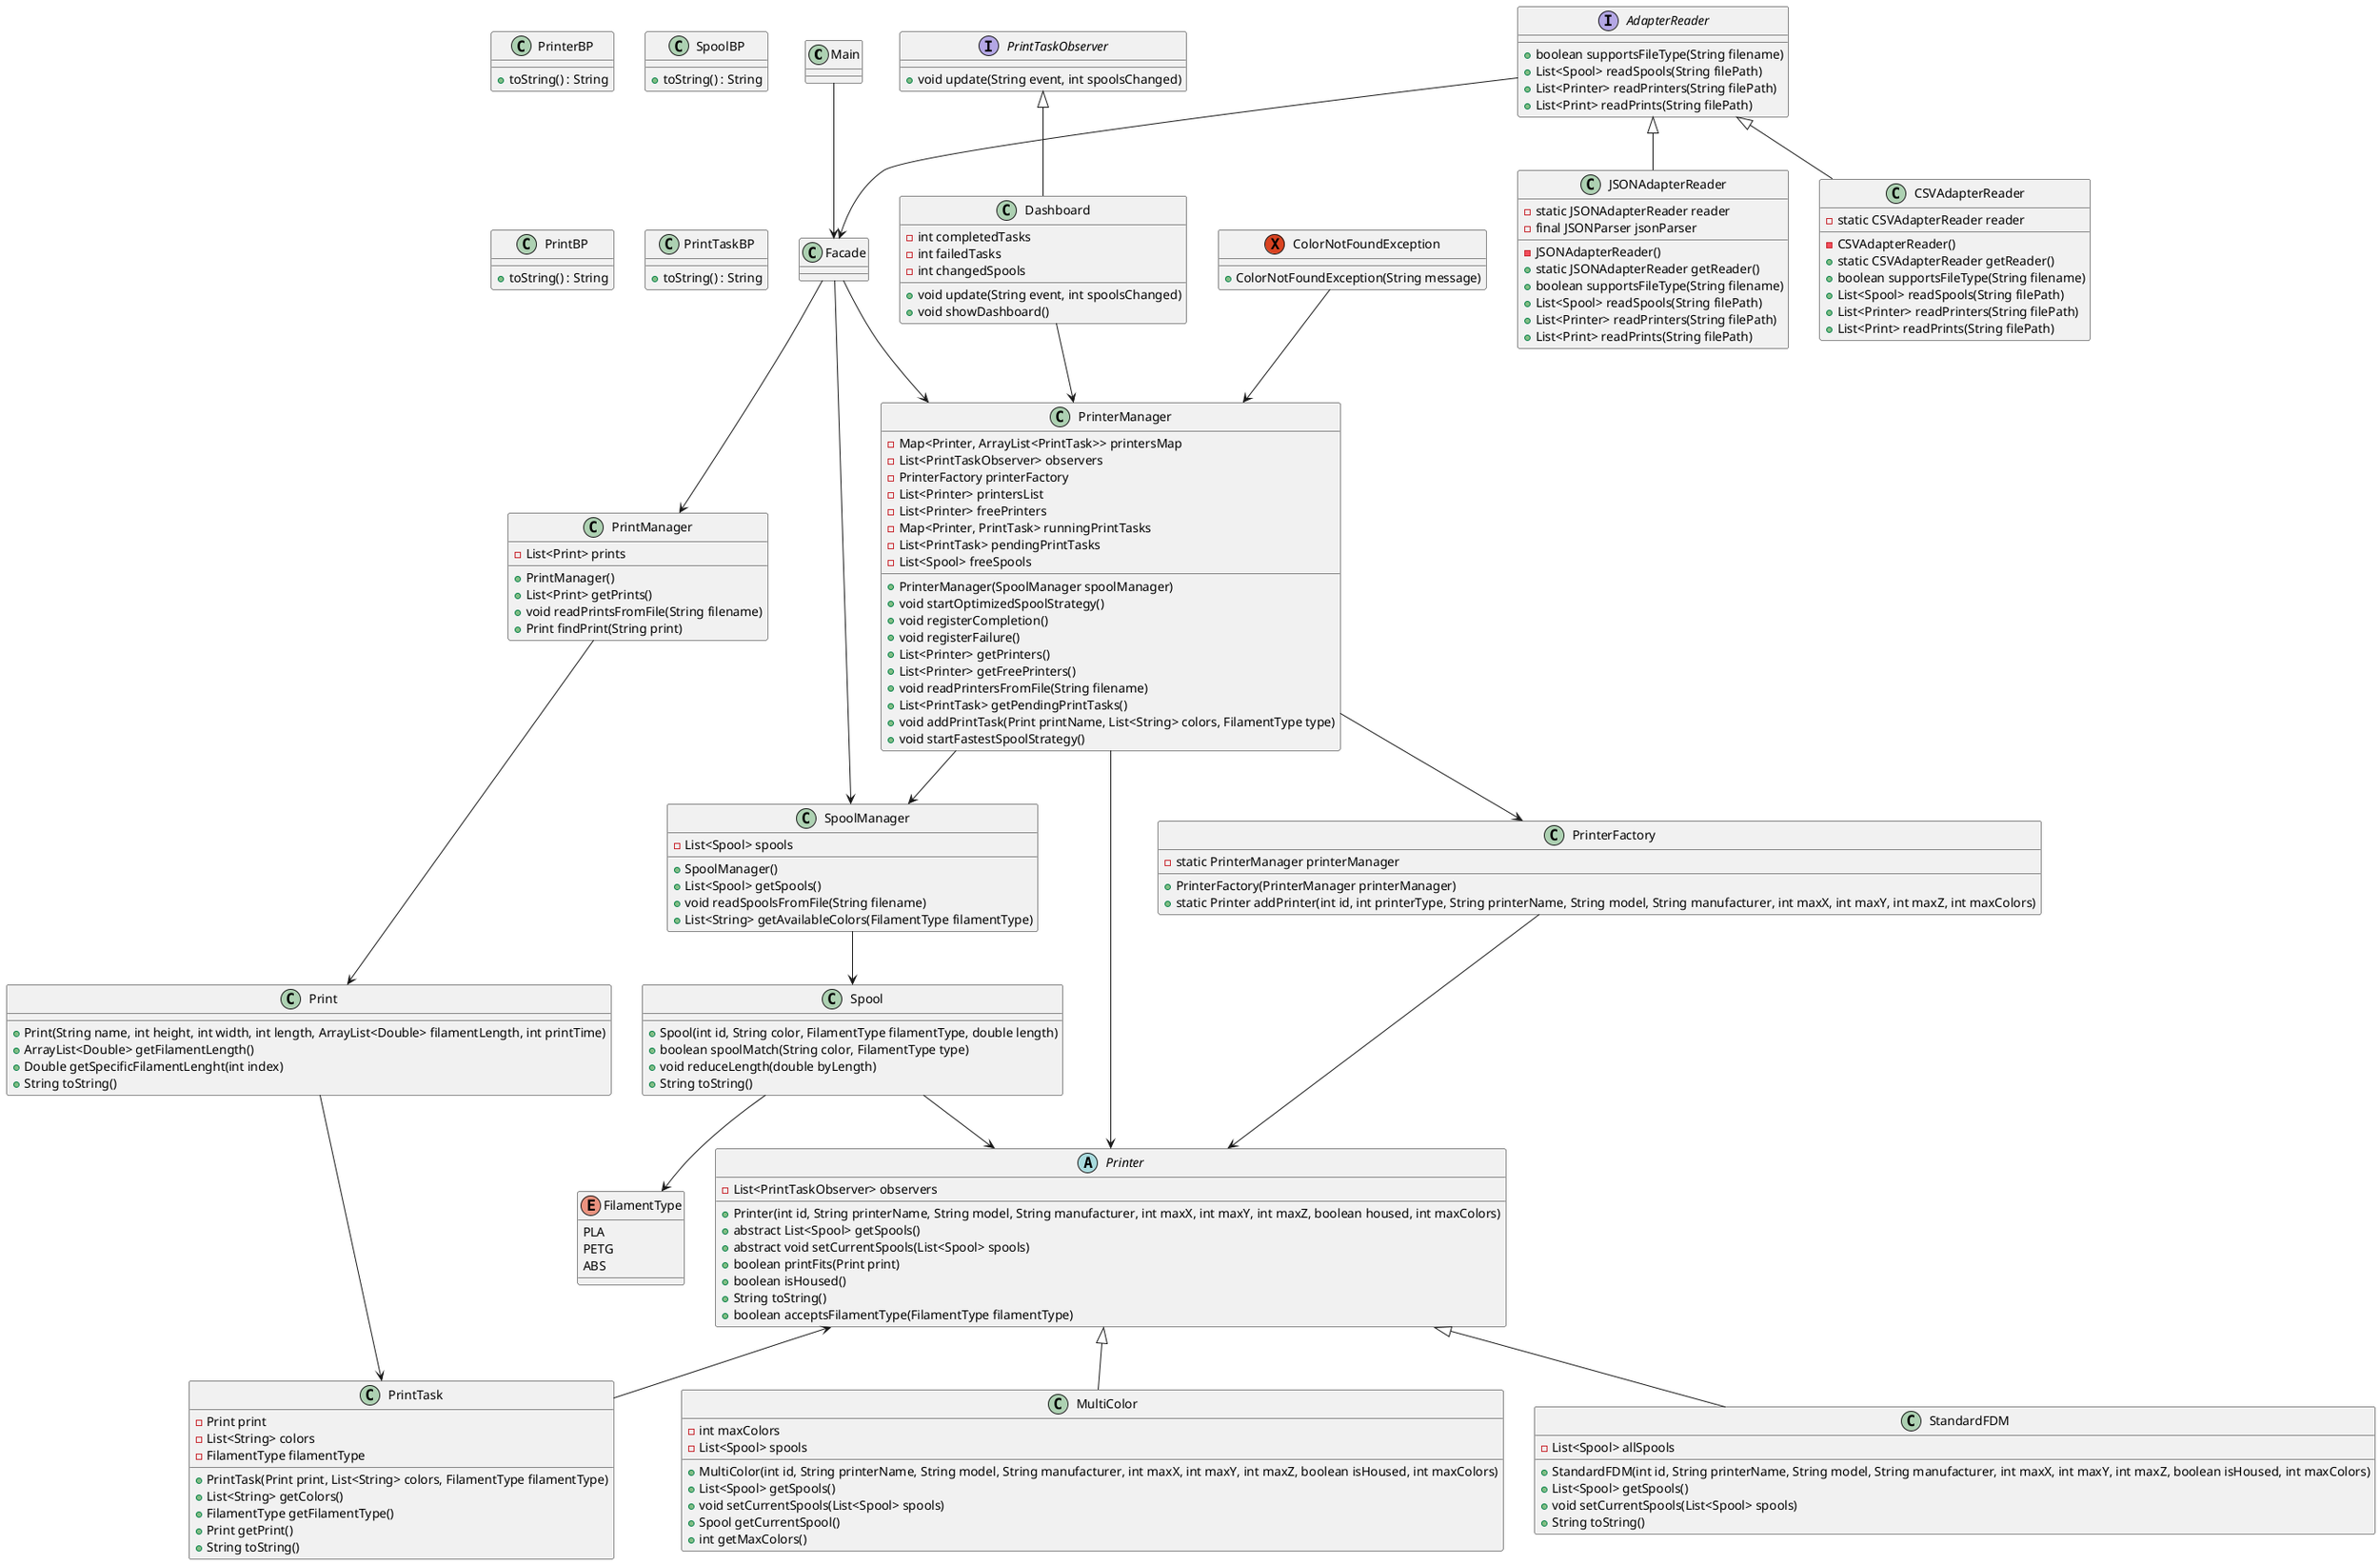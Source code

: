 @startuml
'https://plantuml.com/sequence-diagram

class Main {

}

class Facade {

}

class PrintManager {
    - List<Print> prints
    + PrintManager()
    + List<Print> getPrints()
    + void readPrintsFromFile(String filename)
    + Print findPrint(String print)
}

class SpoolManager {
    - List<Spool> spools
    + SpoolManager()
    + List<Spool> getSpools()
    + void readSpoolsFromFile(String filename)
    + List<String> getAvailableColors(FilamentType filamentType)
}

class PrinterManager {
    - Map<Printer, ArrayList<PrintTask>> printersMap
    - List<PrintTaskObserver> observers
    - PrinterFactory printerFactory
    - List<Printer> printersList
    - List<Printer> freePrinters
    - Map<Printer, PrintTask> runningPrintTasks
    - List<PrintTask> pendingPrintTasks
    - List<Spool> freeSpools

    + PrinterManager(SpoolManager spoolManager)
    + void startOptimizedSpoolStrategy()
    + void registerCompletion()
    + void registerFailure()
    + List<Printer> getPrinters()
    + List<Printer> getFreePrinters()
    + void readPrintersFromFile(String filename)
    + List<PrintTask> getPendingPrintTasks()
    + void addPrintTask(Print printName, List<String> colors, FilamentType type)
    + void startFastestSpoolStrategy()
}

abstract class Printer {
    - List<PrintTaskObserver> observers

    + Printer(int id, String printerName, String model, String manufacturer, int maxX, int maxY, int maxZ, boolean housed, int maxColors)
    + abstract List<Spool> getSpools()
    + abstract void setCurrentSpools(List<Spool> spools)
    + boolean printFits(Print print)
    + boolean isHoused()
    + String toString()
    + boolean acceptsFilamentType(FilamentType filamentType)
}

class StandardFDM{
    - List<Spool> allSpools

    + StandardFDM(int id, String printerName, String model, String manufacturer, int maxX, int maxY, int maxZ, boolean isHoused, int maxColors)
    + List<Spool> getSpools()
    + void setCurrentSpools(List<Spool> spools)
    + String toString()
}

class MultiColor {
    - int maxColors
    - List<Spool> spools

    + MultiColor(int id, String printerName, String model, String manufacturer, int maxX, int maxY, int maxZ, boolean isHoused, int maxColors)
    + List<Spool> getSpools()
    + void setCurrentSpools(List<Spool> spools)
    + Spool getCurrentSpool()
    + int getMaxColors()
}

class PrinterBP {
    + toString() : String
}

class SpoolBP {
    + toString() : String
}

class PrintBP {
    + toString() : String
}

class PrintTaskBP {
    + toString() : String
}

class Print {
    + Print(String name, int height, int width, int length, ArrayList<Double> filamentLength, int printTime)
    + ArrayList<Double> getFilamentLength()
    + Double getSpecificFilamentLenght(int index)
    + String toString()
}

class PrintTask {
    - Print print
    - List<String> colors
    - FilamentType filamentType
    + PrintTask(Print print, List<String> colors, FilamentType filamentType)
    + List<String> getColors()
    + FilamentType getFilamentType()
    + Print getPrint()
    + String toString()
}

class Spool {
    + Spool(int id, String color, FilamentType filamentType, double length)
    + boolean spoolMatch(String color, FilamentType type)
    + void reduceLength(double byLength)
    + String toString()
}

enum FilamentType {
    PLA
    PETG
    ABS
}

class PrinterFactory {
    - static PrinterManager printerManager
    + PrinterFactory(PrinterManager printerManager)
    + static Printer addPrinter(int id, int printerType, String printerName, String model, String manufacturer, int maxX, int maxY, int maxZ, int maxColors)
}

interface PrintTaskObserver {
    + void update(String event, int spoolsChanged)
}

class Dashboard {
    - int completedTasks
    - int failedTasks
    - int changedSpools

    + void update(String event, int spoolsChanged)
    + void showDashboard()
}

exception ColorNotFoundException {
    + ColorNotFoundException(String message)
}

interface AdapterReader {
    + boolean supportsFileType(String filename)
    + List<Spool> readSpools(String filePath)
    + List<Printer> readPrinters(String filePath)
    + List<Print> readPrints(String filePath)
}

class CSVAdapterReader {
    - static CSVAdapterReader reader
    - CSVAdapterReader()
    + static CSVAdapterReader getReader()
    + boolean supportsFileType(String filename)
    + List<Spool> readSpools(String filePath)
    + List<Printer> readPrinters(String filePath)
    + List<Print> readPrints(String filePath)
}

class JSONAdapterReader {
    - static JSONAdapterReader reader
    - final JSONParser jsonParser
    - JSONAdapterReader()
    + static JSONAdapterReader getReader()
    + boolean supportsFileType(String filename)
    + List<Spool> readSpools(String filePath)
    + List<Printer> readPrinters(String filePath)
    + List<Print> readPrints(String filePath)
}

Main --> Facade
Facade --> SpoolManager
Facade --> PrintManager
Facade --> PrinterManager
PrintManager --> Print
SpoolManager --> Spool
Spool --> FilamentType
Spool --> Printer
PrinterManager --> PrinterFactory
PrinterManager --> SpoolManager
PrinterFactory --> Printer
Print --> PrintTask
Printer <-- PrintTask
Printer <|-- StandardFDM
Printer <|-- MultiColor
PrinterManager --> Printer
PrintTaskObserver <|-- Dashboard
Dashboard --> PrinterManager
AdapterReader <|-- CSVAdapterReader
AdapterReader <|-- JSONAdapterReader
AdapterReader --> Facade
ColorNotFoundException --> PrinterManager

@enduml